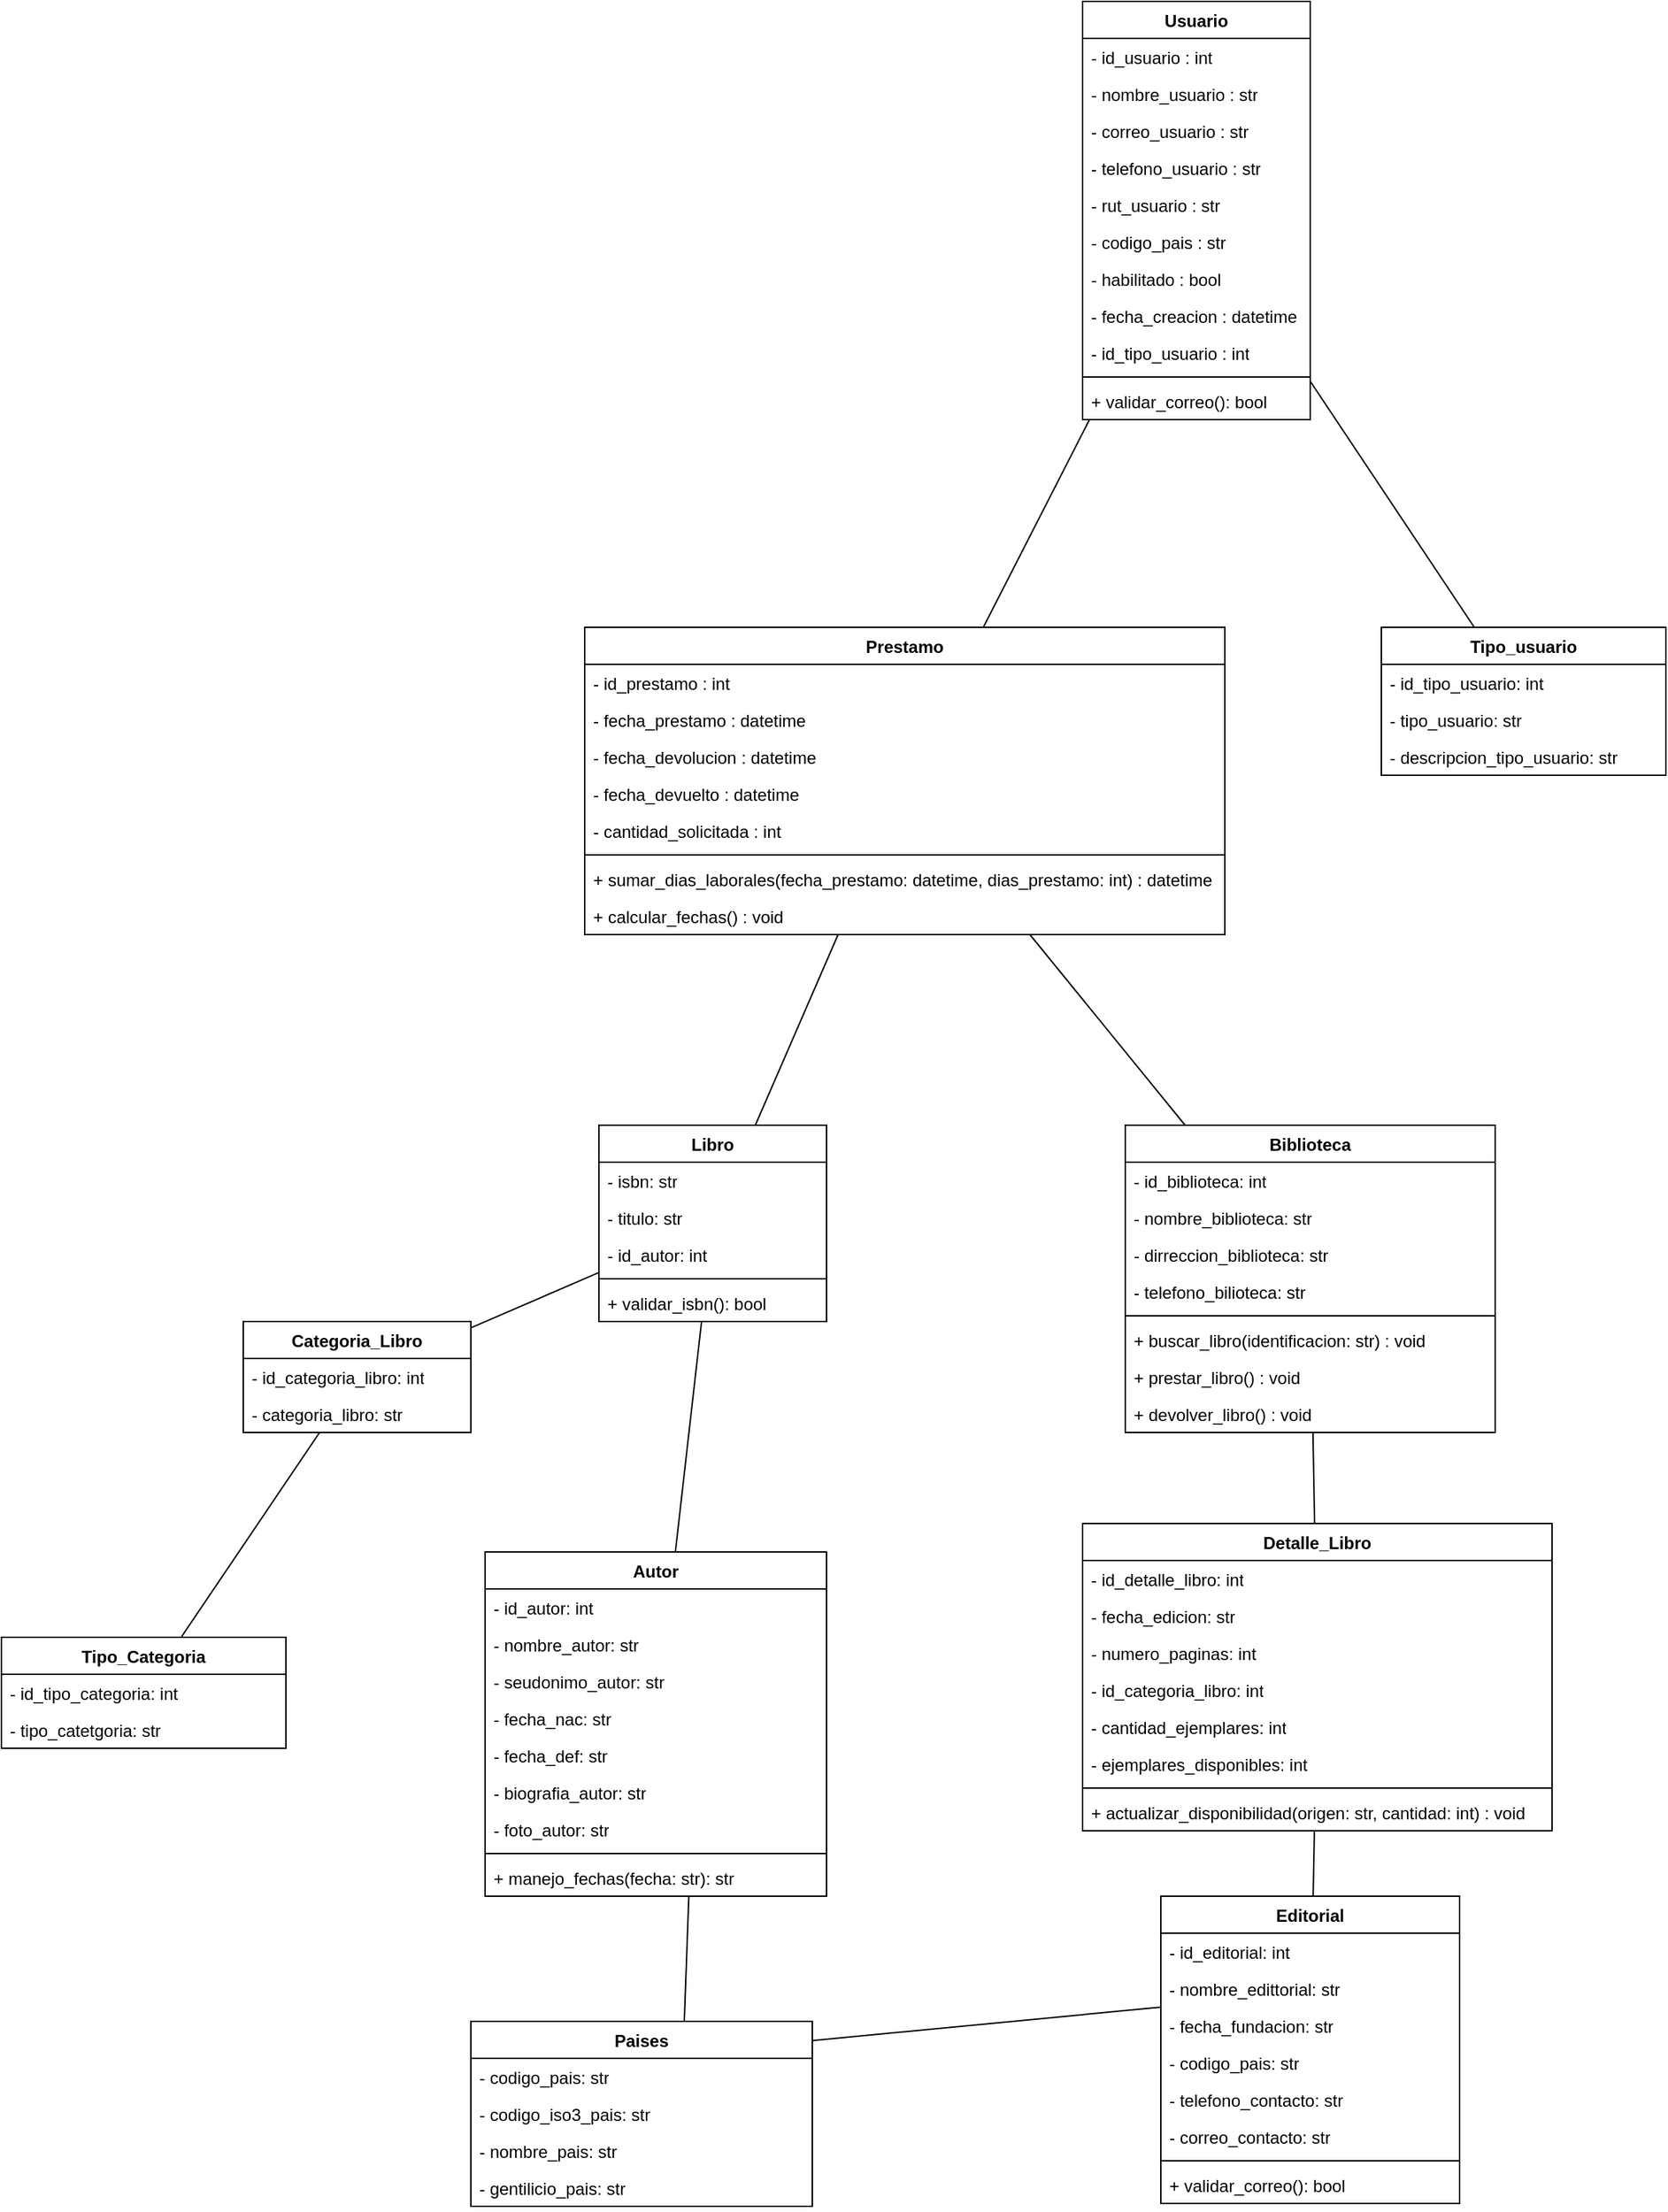 <mxfile version="24.7.8">
  <diagram name="Página-1" id="G0LMyIn8iOofQ99Z_jgs">
    <mxGraphModel dx="851" dy="1076" grid="1" gridSize="10" guides="1" tooltips="1" connect="1" arrows="1" fold="1" page="1" pageScale="1" pageWidth="827" pageHeight="1169" math="0" shadow="0">
      <root>
        <mxCell id="0" />
        <mxCell id="1" parent="0" />
        <mxCell id="rNS2HbV7GtbA0sjUmiK6-1" value="Tipo_usuario" style="swimlane;fontStyle=1;align=center;verticalAlign=top;childLayout=stackLayout;horizontal=1;startSize=26;horizontalStack=0;resizeParent=1;resizeParentMax=0;resizeLast=0;collapsible=1;marginBottom=0;whiteSpace=wrap;html=1;" parent="1" vertex="1">
          <mxGeometry x="1480" y="920" width="200" height="104" as="geometry" />
        </mxCell>
        <mxCell id="rNS2HbV7GtbA0sjUmiK6-24" value="- id_tipo_usuario: int&lt;span style=&quot;white-space: pre;&quot;&gt;&#x9;&lt;/span&gt;" style="text;strokeColor=none;fillColor=none;align=left;verticalAlign=top;spacingLeft=4;spacingRight=4;overflow=hidden;rotatable=0;points=[[0,0.5],[1,0.5]];portConstraint=eastwest;whiteSpace=wrap;html=1;" parent="rNS2HbV7GtbA0sjUmiK6-1" vertex="1">
          <mxGeometry y="26" width="200" height="26" as="geometry" />
        </mxCell>
        <mxCell id="rNS2HbV7GtbA0sjUmiK6-23" value="- tipo_usuario: str" style="text;strokeColor=none;fillColor=none;align=left;verticalAlign=top;spacingLeft=4;spacingRight=4;overflow=hidden;rotatable=0;points=[[0,0.5],[1,0.5]];portConstraint=eastwest;whiteSpace=wrap;html=1;" parent="rNS2HbV7GtbA0sjUmiK6-1" vertex="1">
          <mxGeometry y="52" width="200" height="26" as="geometry" />
        </mxCell>
        <mxCell id="rNS2HbV7GtbA0sjUmiK6-2" value="- descripcion_tipo_usuario: str" style="text;strokeColor=none;fillColor=none;align=left;verticalAlign=top;spacingLeft=4;spacingRight=4;overflow=hidden;rotatable=0;points=[[0,0.5],[1,0.5]];portConstraint=eastwest;whiteSpace=wrap;html=1;" parent="rNS2HbV7GtbA0sjUmiK6-1" vertex="1">
          <mxGeometry y="78" width="200" height="26" as="geometry" />
        </mxCell>
        <mxCell id="rNS2HbV7GtbA0sjUmiK6-5" value="Tipo_Categoria" style="swimlane;fontStyle=1;align=center;verticalAlign=top;childLayout=stackLayout;horizontal=1;startSize=26;horizontalStack=0;resizeParent=1;resizeParentMax=0;resizeLast=0;collapsible=1;marginBottom=0;whiteSpace=wrap;html=1;" parent="1" vertex="1">
          <mxGeometry x="510" y="1630" width="200" height="78" as="geometry" />
        </mxCell>
        <mxCell id="rNS2HbV7GtbA0sjUmiK6-25" value="- id_tipo_categoria: int" style="text;strokeColor=none;fillColor=none;align=left;verticalAlign=top;spacingLeft=4;spacingRight=4;overflow=hidden;rotatable=0;points=[[0,0.5],[1,0.5]];portConstraint=eastwest;whiteSpace=wrap;html=1;" parent="rNS2HbV7GtbA0sjUmiK6-5" vertex="1">
          <mxGeometry y="26" width="200" height="26" as="geometry" />
        </mxCell>
        <mxCell id="rNS2HbV7GtbA0sjUmiK6-6" value="- tipo_catetgoria: str" style="text;strokeColor=none;fillColor=none;align=left;verticalAlign=top;spacingLeft=4;spacingRight=4;overflow=hidden;rotatable=0;points=[[0,0.5],[1,0.5]];portConstraint=eastwest;whiteSpace=wrap;html=1;" parent="rNS2HbV7GtbA0sjUmiK6-5" vertex="1">
          <mxGeometry y="52" width="200" height="26" as="geometry" />
        </mxCell>
        <mxCell id="rNS2HbV7GtbA0sjUmiK6-9" value="Autor" style="swimlane;fontStyle=1;align=center;verticalAlign=top;childLayout=stackLayout;horizontal=1;startSize=26;horizontalStack=0;resizeParent=1;resizeParentMax=0;resizeLast=0;collapsible=1;marginBottom=0;whiteSpace=wrap;html=1;" parent="1" vertex="1">
          <mxGeometry x="850" y="1570" width="240" height="242" as="geometry" />
        </mxCell>
        <mxCell id="rNS2HbV7GtbA0sjUmiK6-10" value="- id_autor: int" style="text;strokeColor=none;fillColor=none;align=left;verticalAlign=top;spacingLeft=4;spacingRight=4;overflow=hidden;rotatable=0;points=[[0,0.5],[1,0.5]];portConstraint=eastwest;whiteSpace=wrap;html=1;" parent="rNS2HbV7GtbA0sjUmiK6-9" vertex="1">
          <mxGeometry y="26" width="240" height="26" as="geometry" />
        </mxCell>
        <mxCell id="rNS2HbV7GtbA0sjUmiK6-17" value="- nombre_autor: str" style="text;strokeColor=none;fillColor=none;align=left;verticalAlign=top;spacingLeft=4;spacingRight=4;overflow=hidden;rotatable=0;points=[[0,0.5],[1,0.5]];portConstraint=eastwest;whiteSpace=wrap;html=1;" parent="rNS2HbV7GtbA0sjUmiK6-9" vertex="1">
          <mxGeometry y="52" width="240" height="26" as="geometry" />
        </mxCell>
        <mxCell id="rNS2HbV7GtbA0sjUmiK6-18" value="- seudonimo_autor: str" style="text;strokeColor=none;fillColor=none;align=left;verticalAlign=top;spacingLeft=4;spacingRight=4;overflow=hidden;rotatable=0;points=[[0,0.5],[1,0.5]];portConstraint=eastwest;whiteSpace=wrap;html=1;" parent="rNS2HbV7GtbA0sjUmiK6-9" vertex="1">
          <mxGeometry y="78" width="240" height="26" as="geometry" />
        </mxCell>
        <mxCell id="rNS2HbV7GtbA0sjUmiK6-19" value="- fecha_nac: str" style="text;strokeColor=none;fillColor=none;align=left;verticalAlign=top;spacingLeft=4;spacingRight=4;overflow=hidden;rotatable=0;points=[[0,0.5],[1,0.5]];portConstraint=eastwest;whiteSpace=wrap;html=1;" parent="rNS2HbV7GtbA0sjUmiK6-9" vertex="1">
          <mxGeometry y="104" width="240" height="26" as="geometry" />
        </mxCell>
        <mxCell id="rNS2HbV7GtbA0sjUmiK6-21" value="- fecha_def: str" style="text;strokeColor=none;fillColor=none;align=left;verticalAlign=top;spacingLeft=4;spacingRight=4;overflow=hidden;rotatable=0;points=[[0,0.5],[1,0.5]];portConstraint=eastwest;whiteSpace=wrap;html=1;" parent="rNS2HbV7GtbA0sjUmiK6-9" vertex="1">
          <mxGeometry y="130" width="240" height="26" as="geometry" />
        </mxCell>
        <mxCell id="rNS2HbV7GtbA0sjUmiK6-22" value="- biografia_autor: str" style="text;strokeColor=none;fillColor=none;align=left;verticalAlign=top;spacingLeft=4;spacingRight=4;overflow=hidden;rotatable=0;points=[[0,0.5],[1,0.5]];portConstraint=eastwest;whiteSpace=wrap;html=1;" parent="rNS2HbV7GtbA0sjUmiK6-9" vertex="1">
          <mxGeometry y="156" width="240" height="26" as="geometry" />
        </mxCell>
        <mxCell id="rNS2HbV7GtbA0sjUmiK6-20" value="- foto_autor: str" style="text;strokeColor=none;fillColor=none;align=left;verticalAlign=top;spacingLeft=4;spacingRight=4;overflow=hidden;rotatable=0;points=[[0,0.5],[1,0.5]];portConstraint=eastwest;whiteSpace=wrap;html=1;" parent="rNS2HbV7GtbA0sjUmiK6-9" vertex="1">
          <mxGeometry y="182" width="240" height="26" as="geometry" />
        </mxCell>
        <mxCell id="rNS2HbV7GtbA0sjUmiK6-11" value="" style="line;strokeWidth=1;fillColor=none;align=left;verticalAlign=middle;spacingTop=-1;spacingLeft=3;spacingRight=3;rotatable=0;labelPosition=right;points=[];portConstraint=eastwest;strokeColor=inherit;" parent="rNS2HbV7GtbA0sjUmiK6-9" vertex="1">
          <mxGeometry y="208" width="240" height="8" as="geometry" />
        </mxCell>
        <mxCell id="rNS2HbV7GtbA0sjUmiK6-12" value="+ manejo_fechas(fecha: str): str" style="text;strokeColor=none;fillColor=none;align=left;verticalAlign=top;spacingLeft=4;spacingRight=4;overflow=hidden;rotatable=0;points=[[0,0.5],[1,0.5]];portConstraint=eastwest;whiteSpace=wrap;html=1;" parent="rNS2HbV7GtbA0sjUmiK6-9" vertex="1">
          <mxGeometry y="216" width="240" height="26" as="geometry" />
        </mxCell>
        <mxCell id="rNS2HbV7GtbA0sjUmiK6-13" value="Paises" style="swimlane;fontStyle=1;align=center;verticalAlign=top;childLayout=stackLayout;horizontal=1;startSize=26;horizontalStack=0;resizeParent=1;resizeParentMax=0;resizeLast=0;collapsible=1;marginBottom=0;whiteSpace=wrap;html=1;" parent="1" vertex="1">
          <mxGeometry x="840" y="1900" width="240" height="130" as="geometry" />
        </mxCell>
        <mxCell id="rNS2HbV7GtbA0sjUmiK6-14" value="- codigo_pais: str" style="text;strokeColor=none;fillColor=none;align=left;verticalAlign=top;spacingLeft=4;spacingRight=4;overflow=hidden;rotatable=0;points=[[0,0.5],[1,0.5]];portConstraint=eastwest;whiteSpace=wrap;html=1;" parent="rNS2HbV7GtbA0sjUmiK6-13" vertex="1">
          <mxGeometry y="26" width="240" height="26" as="geometry" />
        </mxCell>
        <mxCell id="rNS2HbV7GtbA0sjUmiK6-26" value="- codigo_iso3_pais: str" style="text;strokeColor=none;fillColor=none;align=left;verticalAlign=top;spacingLeft=4;spacingRight=4;overflow=hidden;rotatable=0;points=[[0,0.5],[1,0.5]];portConstraint=eastwest;whiteSpace=wrap;html=1;" parent="rNS2HbV7GtbA0sjUmiK6-13" vertex="1">
          <mxGeometry y="52" width="240" height="26" as="geometry" />
        </mxCell>
        <mxCell id="rNS2HbV7GtbA0sjUmiK6-29" value="- nombre_pais: str" style="text;strokeColor=none;fillColor=none;align=left;verticalAlign=top;spacingLeft=4;spacingRight=4;overflow=hidden;rotatable=0;points=[[0,0.5],[1,0.5]];portConstraint=eastwest;whiteSpace=wrap;html=1;" parent="rNS2HbV7GtbA0sjUmiK6-13" vertex="1">
          <mxGeometry y="78" width="240" height="26" as="geometry" />
        </mxCell>
        <mxCell id="rNS2HbV7GtbA0sjUmiK6-27" value="- gentilicio_pais: str" style="text;strokeColor=none;fillColor=none;align=left;verticalAlign=top;spacingLeft=4;spacingRight=4;overflow=hidden;rotatable=0;points=[[0,0.5],[1,0.5]];portConstraint=eastwest;whiteSpace=wrap;html=1;" parent="rNS2HbV7GtbA0sjUmiK6-13" vertex="1">
          <mxGeometry y="104" width="240" height="26" as="geometry" />
        </mxCell>
        <mxCell id="rNS2HbV7GtbA0sjUmiK6-34" value="Libro" style="swimlane;fontStyle=1;align=center;verticalAlign=top;childLayout=stackLayout;horizontal=1;startSize=26;horizontalStack=0;resizeParent=1;resizeParentMax=0;resizeLast=0;collapsible=1;marginBottom=0;whiteSpace=wrap;html=1;" parent="1" vertex="1">
          <mxGeometry x="930" y="1270" width="160" height="138" as="geometry" />
        </mxCell>
        <mxCell id="rNS2HbV7GtbA0sjUmiK6-35" value="- isbn: str" style="text;strokeColor=none;fillColor=none;align=left;verticalAlign=top;spacingLeft=4;spacingRight=4;overflow=hidden;rotatable=0;points=[[0,0.5],[1,0.5]];portConstraint=eastwest;whiteSpace=wrap;html=1;" parent="rNS2HbV7GtbA0sjUmiK6-34" vertex="1">
          <mxGeometry y="26" width="160" height="26" as="geometry" />
        </mxCell>
        <mxCell id="rNS2HbV7GtbA0sjUmiK6-38" value="- titulo: str" style="text;strokeColor=none;fillColor=none;align=left;verticalAlign=top;spacingLeft=4;spacingRight=4;overflow=hidden;rotatable=0;points=[[0,0.5],[1,0.5]];portConstraint=eastwest;whiteSpace=wrap;html=1;" parent="rNS2HbV7GtbA0sjUmiK6-34" vertex="1">
          <mxGeometry y="52" width="160" height="26" as="geometry" />
        </mxCell>
        <mxCell id="rNS2HbV7GtbA0sjUmiK6-39" value="- id_autor: int" style="text;strokeColor=none;fillColor=none;align=left;verticalAlign=top;spacingLeft=4;spacingRight=4;overflow=hidden;rotatable=0;points=[[0,0.5],[1,0.5]];portConstraint=eastwest;whiteSpace=wrap;html=1;" parent="rNS2HbV7GtbA0sjUmiK6-34" vertex="1">
          <mxGeometry y="78" width="160" height="26" as="geometry" />
        </mxCell>
        <mxCell id="rNS2HbV7GtbA0sjUmiK6-36" value="" style="line;strokeWidth=1;fillColor=none;align=left;verticalAlign=middle;spacingTop=-1;spacingLeft=3;spacingRight=3;rotatable=0;labelPosition=right;points=[];portConstraint=eastwest;strokeColor=inherit;" parent="rNS2HbV7GtbA0sjUmiK6-34" vertex="1">
          <mxGeometry y="104" width="160" height="8" as="geometry" />
        </mxCell>
        <mxCell id="rNS2HbV7GtbA0sjUmiK6-37" value="+ validar_isbn(): bool" style="text;strokeColor=none;fillColor=none;align=left;verticalAlign=top;spacingLeft=4;spacingRight=4;overflow=hidden;rotatable=0;points=[[0,0.5],[1,0.5]];portConstraint=eastwest;whiteSpace=wrap;html=1;" parent="rNS2HbV7GtbA0sjUmiK6-34" vertex="1">
          <mxGeometry y="112" width="160" height="26" as="geometry" />
        </mxCell>
        <mxCell id="rNS2HbV7GtbA0sjUmiK6-40" value="Editorial" style="swimlane;fontStyle=1;align=center;verticalAlign=top;childLayout=stackLayout;horizontal=1;startSize=26;horizontalStack=0;resizeParent=1;resizeParentMax=0;resizeLast=0;collapsible=1;marginBottom=0;whiteSpace=wrap;html=1;" parent="1" vertex="1">
          <mxGeometry x="1325" y="1812" width="210" height="216" as="geometry" />
        </mxCell>
        <mxCell id="rNS2HbV7GtbA0sjUmiK6-41" value="- id_editorial: int" style="text;strokeColor=none;fillColor=none;align=left;verticalAlign=top;spacingLeft=4;spacingRight=4;overflow=hidden;rotatable=0;points=[[0,0.5],[1,0.5]];portConstraint=eastwest;whiteSpace=wrap;html=1;" parent="rNS2HbV7GtbA0sjUmiK6-40" vertex="1">
          <mxGeometry y="26" width="210" height="26" as="geometry" />
        </mxCell>
        <mxCell id="rNS2HbV7GtbA0sjUmiK6-45" value="- nombre_edittorial: str" style="text;strokeColor=none;fillColor=none;align=left;verticalAlign=top;spacingLeft=4;spacingRight=4;overflow=hidden;rotatable=0;points=[[0,0.5],[1,0.5]];portConstraint=eastwest;whiteSpace=wrap;html=1;" parent="rNS2HbV7GtbA0sjUmiK6-40" vertex="1">
          <mxGeometry y="52" width="210" height="26" as="geometry" />
        </mxCell>
        <mxCell id="rNS2HbV7GtbA0sjUmiK6-47" value="- fecha_fundacion: str" style="text;strokeColor=none;fillColor=none;align=left;verticalAlign=top;spacingLeft=4;spacingRight=4;overflow=hidden;rotatable=0;points=[[0,0.5],[1,0.5]];portConstraint=eastwest;whiteSpace=wrap;html=1;" parent="rNS2HbV7GtbA0sjUmiK6-40" vertex="1">
          <mxGeometry y="78" width="210" height="26" as="geometry" />
        </mxCell>
        <mxCell id="rNS2HbV7GtbA0sjUmiK6-48" value="- codigo_pais: str" style="text;strokeColor=none;fillColor=none;align=left;verticalAlign=top;spacingLeft=4;spacingRight=4;overflow=hidden;rotatable=0;points=[[0,0.5],[1,0.5]];portConstraint=eastwest;whiteSpace=wrap;html=1;" parent="rNS2HbV7GtbA0sjUmiK6-40" vertex="1">
          <mxGeometry y="104" width="210" height="26" as="geometry" />
        </mxCell>
        <mxCell id="rNS2HbV7GtbA0sjUmiK6-46" value="- telefono_contacto: str" style="text;strokeColor=none;fillColor=none;align=left;verticalAlign=top;spacingLeft=4;spacingRight=4;overflow=hidden;rotatable=0;points=[[0,0.5],[1,0.5]];portConstraint=eastwest;whiteSpace=wrap;html=1;" parent="rNS2HbV7GtbA0sjUmiK6-40" vertex="1">
          <mxGeometry y="130" width="210" height="26" as="geometry" />
        </mxCell>
        <mxCell id="rNS2HbV7GtbA0sjUmiK6-44" value="- correo_contacto: str" style="text;strokeColor=none;fillColor=none;align=left;verticalAlign=top;spacingLeft=4;spacingRight=4;overflow=hidden;rotatable=0;points=[[0,0.5],[1,0.5]];portConstraint=eastwest;whiteSpace=wrap;html=1;" parent="rNS2HbV7GtbA0sjUmiK6-40" vertex="1">
          <mxGeometry y="156" width="210" height="26" as="geometry" />
        </mxCell>
        <mxCell id="rNS2HbV7GtbA0sjUmiK6-42" value="" style="line;strokeWidth=1;fillColor=none;align=left;verticalAlign=middle;spacingTop=-1;spacingLeft=3;spacingRight=3;rotatable=0;labelPosition=right;points=[];portConstraint=eastwest;strokeColor=inherit;" parent="rNS2HbV7GtbA0sjUmiK6-40" vertex="1">
          <mxGeometry y="182" width="210" height="8" as="geometry" />
        </mxCell>
        <mxCell id="rNS2HbV7GtbA0sjUmiK6-43" value="+ validar_correo(): bool" style="text;strokeColor=none;fillColor=none;align=left;verticalAlign=top;spacingLeft=4;spacingRight=4;overflow=hidden;rotatable=0;points=[[0,0.5],[1,0.5]];portConstraint=eastwest;whiteSpace=wrap;html=1;" parent="rNS2HbV7GtbA0sjUmiK6-40" vertex="1">
          <mxGeometry y="190" width="210" height="26" as="geometry" />
        </mxCell>
        <mxCell id="rNS2HbV7GtbA0sjUmiK6-52" value="Detalle_Libro" style="swimlane;fontStyle=1;align=center;verticalAlign=top;childLayout=stackLayout;horizontal=1;startSize=26;horizontalStack=0;resizeParent=1;resizeParentMax=0;resizeLast=0;collapsible=1;marginBottom=0;whiteSpace=wrap;html=1;" parent="1" vertex="1">
          <mxGeometry x="1270" y="1550" width="330" height="216" as="geometry" />
        </mxCell>
        <mxCell id="rNS2HbV7GtbA0sjUmiK6-56" value="- id_detalle_libro: int" style="text;strokeColor=none;fillColor=none;align=left;verticalAlign=top;spacingLeft=4;spacingRight=4;overflow=hidden;rotatable=0;points=[[0,0.5],[1,0.5]];portConstraint=eastwest;whiteSpace=wrap;html=1;" parent="rNS2HbV7GtbA0sjUmiK6-52" vertex="1">
          <mxGeometry y="26" width="330" height="26" as="geometry" />
        </mxCell>
        <mxCell id="rNS2HbV7GtbA0sjUmiK6-53" value="- fecha_edicion: str" style="text;strokeColor=none;fillColor=none;align=left;verticalAlign=top;spacingLeft=4;spacingRight=4;overflow=hidden;rotatable=0;points=[[0,0.5],[1,0.5]];portConstraint=eastwest;whiteSpace=wrap;html=1;" parent="rNS2HbV7GtbA0sjUmiK6-52" vertex="1">
          <mxGeometry y="52" width="330" height="26" as="geometry" />
        </mxCell>
        <mxCell id="rNS2HbV7GtbA0sjUmiK6-58" value="- numero_paginas: int" style="text;strokeColor=none;fillColor=none;align=left;verticalAlign=top;spacingLeft=4;spacingRight=4;overflow=hidden;rotatable=0;points=[[0,0.5],[1,0.5]];portConstraint=eastwest;whiteSpace=wrap;html=1;" parent="rNS2HbV7GtbA0sjUmiK6-52" vertex="1">
          <mxGeometry y="78" width="330" height="26" as="geometry" />
        </mxCell>
        <mxCell id="rNS2HbV7GtbA0sjUmiK6-59" value="- id_categoria_libro: int" style="text;strokeColor=none;fillColor=none;align=left;verticalAlign=top;spacingLeft=4;spacingRight=4;overflow=hidden;rotatable=0;points=[[0,0.5],[1,0.5]];portConstraint=eastwest;whiteSpace=wrap;html=1;" parent="rNS2HbV7GtbA0sjUmiK6-52" vertex="1">
          <mxGeometry y="104" width="330" height="26" as="geometry" />
        </mxCell>
        <mxCell id="rNS2HbV7GtbA0sjUmiK6-60" value="- cantidad_ejemplares: int" style="text;strokeColor=none;fillColor=none;align=left;verticalAlign=top;spacingLeft=4;spacingRight=4;overflow=hidden;rotatable=0;points=[[0,0.5],[1,0.5]];portConstraint=eastwest;whiteSpace=wrap;html=1;" parent="rNS2HbV7GtbA0sjUmiK6-52" vertex="1">
          <mxGeometry y="130" width="330" height="26" as="geometry" />
        </mxCell>
        <mxCell id="rNS2HbV7GtbA0sjUmiK6-57" value="- ejemplares_disponibles: int" style="text;strokeColor=none;fillColor=none;align=left;verticalAlign=top;spacingLeft=4;spacingRight=4;overflow=hidden;rotatable=0;points=[[0,0.5],[1,0.5]];portConstraint=eastwest;whiteSpace=wrap;html=1;" parent="rNS2HbV7GtbA0sjUmiK6-52" vertex="1">
          <mxGeometry y="156" width="330" height="26" as="geometry" />
        </mxCell>
        <mxCell id="rNS2HbV7GtbA0sjUmiK6-54" value="" style="line;strokeWidth=1;fillColor=none;align=left;verticalAlign=middle;spacingTop=-1;spacingLeft=3;spacingRight=3;rotatable=0;labelPosition=right;points=[];portConstraint=eastwest;strokeColor=inherit;" parent="rNS2HbV7GtbA0sjUmiK6-52" vertex="1">
          <mxGeometry y="182" width="330" height="8" as="geometry" />
        </mxCell>
        <mxCell id="rNS2HbV7GtbA0sjUmiK6-55" value="+ actualizar_disponibilidad(origen: str, cantidad: int) : void" style="text;strokeColor=none;fillColor=none;align=left;verticalAlign=top;spacingLeft=4;spacingRight=4;overflow=hidden;rotatable=0;points=[[0,0.5],[1,0.5]];portConstraint=eastwest;whiteSpace=wrap;html=1;" parent="rNS2HbV7GtbA0sjUmiK6-52" vertex="1">
          <mxGeometry y="190" width="330" height="26" as="geometry" />
        </mxCell>
        <mxCell id="rNS2HbV7GtbA0sjUmiK6-61" value="Categoria_Libro" style="swimlane;fontStyle=1;align=center;verticalAlign=top;childLayout=stackLayout;horizontal=1;startSize=26;horizontalStack=0;resizeParent=1;resizeParentMax=0;resizeLast=0;collapsible=1;marginBottom=0;whiteSpace=wrap;html=1;" parent="1" vertex="1">
          <mxGeometry x="680" y="1408" width="160" height="78" as="geometry" />
        </mxCell>
        <mxCell id="rNS2HbV7GtbA0sjUmiK6-62" value="- id_categoria_libro: int" style="text;strokeColor=none;fillColor=none;align=left;verticalAlign=top;spacingLeft=4;spacingRight=4;overflow=hidden;rotatable=0;points=[[0,0.5],[1,0.5]];portConstraint=eastwest;whiteSpace=wrap;html=1;" parent="rNS2HbV7GtbA0sjUmiK6-61" vertex="1">
          <mxGeometry y="26" width="160" height="26" as="geometry" />
        </mxCell>
        <mxCell id="rNS2HbV7GtbA0sjUmiK6-65" value="- categoria_libro: str" style="text;strokeColor=none;fillColor=none;align=left;verticalAlign=top;spacingLeft=4;spacingRight=4;overflow=hidden;rotatable=0;points=[[0,0.5],[1,0.5]];portConstraint=eastwest;whiteSpace=wrap;html=1;" parent="rNS2HbV7GtbA0sjUmiK6-61" vertex="1">
          <mxGeometry y="52" width="160" height="26" as="geometry" />
        </mxCell>
        <mxCell id="rNS2HbV7GtbA0sjUmiK6-66" value="Biblioteca" style="swimlane;fontStyle=1;align=center;verticalAlign=top;childLayout=stackLayout;horizontal=1;startSize=26;horizontalStack=0;resizeParent=1;resizeParentMax=0;resizeLast=0;collapsible=1;marginBottom=0;whiteSpace=wrap;html=1;" parent="1" vertex="1">
          <mxGeometry x="1300" y="1270" width="260" height="216" as="geometry" />
        </mxCell>
        <mxCell id="rNS2HbV7GtbA0sjUmiK6-67" value="- id_biblioteca: int" style="text;strokeColor=none;fillColor=none;align=left;verticalAlign=top;spacingLeft=4;spacingRight=4;overflow=hidden;rotatable=0;points=[[0,0.5],[1,0.5]];portConstraint=eastwest;whiteSpace=wrap;html=1;" parent="rNS2HbV7GtbA0sjUmiK6-66" vertex="1">
          <mxGeometry y="26" width="260" height="26" as="geometry" />
        </mxCell>
        <mxCell id="rNS2HbV7GtbA0sjUmiK6-73" value="- nombre_biblioteca: str" style="text;strokeColor=none;fillColor=none;align=left;verticalAlign=top;spacingLeft=4;spacingRight=4;overflow=hidden;rotatable=0;points=[[0,0.5],[1,0.5]];portConstraint=eastwest;whiteSpace=wrap;html=1;" parent="rNS2HbV7GtbA0sjUmiK6-66" vertex="1">
          <mxGeometry y="52" width="260" height="26" as="geometry" />
        </mxCell>
        <mxCell id="rNS2HbV7GtbA0sjUmiK6-72" value="- dirreccion_biblioteca: str" style="text;strokeColor=none;fillColor=none;align=left;verticalAlign=top;spacingLeft=4;spacingRight=4;overflow=hidden;rotatable=0;points=[[0,0.5],[1,0.5]];portConstraint=eastwest;whiteSpace=wrap;html=1;" parent="rNS2HbV7GtbA0sjUmiK6-66" vertex="1">
          <mxGeometry y="78" width="260" height="26" as="geometry" />
        </mxCell>
        <mxCell id="rNS2HbV7GtbA0sjUmiK6-74" value="- telefono_bilioteca: str" style="text;strokeColor=none;fillColor=none;align=left;verticalAlign=top;spacingLeft=4;spacingRight=4;overflow=hidden;rotatable=0;points=[[0,0.5],[1,0.5]];portConstraint=eastwest;whiteSpace=wrap;html=1;" parent="rNS2HbV7GtbA0sjUmiK6-66" vertex="1">
          <mxGeometry y="104" width="260" height="26" as="geometry" />
        </mxCell>
        <mxCell id="rNS2HbV7GtbA0sjUmiK6-68" value="" style="line;strokeWidth=1;fillColor=none;align=left;verticalAlign=middle;spacingTop=-1;spacingLeft=3;spacingRight=3;rotatable=0;labelPosition=right;points=[];portConstraint=eastwest;strokeColor=inherit;" parent="rNS2HbV7GtbA0sjUmiK6-66" vertex="1">
          <mxGeometry y="130" width="260" height="8" as="geometry" />
        </mxCell>
        <mxCell id="rNS2HbV7GtbA0sjUmiK6-69" value="+ buscar_libro(identificacion: str) : void" style="text;strokeColor=none;fillColor=none;align=left;verticalAlign=top;spacingLeft=4;spacingRight=4;overflow=hidden;rotatable=0;points=[[0,0.5],[1,0.5]];portConstraint=eastwest;whiteSpace=wrap;html=1;" parent="rNS2HbV7GtbA0sjUmiK6-66" vertex="1">
          <mxGeometry y="138" width="260" height="26" as="geometry" />
        </mxCell>
        <mxCell id="rNS2HbV7GtbA0sjUmiK6-75" value="+ prestar_libro() : void " style="text;strokeColor=none;fillColor=none;align=left;verticalAlign=top;spacingLeft=4;spacingRight=4;overflow=hidden;rotatable=0;points=[[0,0.5],[1,0.5]];portConstraint=eastwest;whiteSpace=wrap;html=1;" parent="rNS2HbV7GtbA0sjUmiK6-66" vertex="1">
          <mxGeometry y="164" width="260" height="26" as="geometry" />
        </mxCell>
        <mxCell id="rNS2HbV7GtbA0sjUmiK6-76" value="+ devolver_libro() : void  " style="text;strokeColor=none;fillColor=none;align=left;verticalAlign=top;spacingLeft=4;spacingRight=4;overflow=hidden;rotatable=0;points=[[0,0.5],[1,0.5]];portConstraint=eastwest;whiteSpace=wrap;html=1;" parent="rNS2HbV7GtbA0sjUmiK6-66" vertex="1">
          <mxGeometry y="190" width="260" height="26" as="geometry" />
        </mxCell>
        <mxCell id="rNS2HbV7GtbA0sjUmiK6-77" value="Prestamo" style="swimlane;fontStyle=1;align=center;verticalAlign=top;childLayout=stackLayout;horizontal=1;startSize=26;horizontalStack=0;resizeParent=1;resizeParentMax=0;resizeLast=0;collapsible=1;marginBottom=0;whiteSpace=wrap;html=1;" parent="1" vertex="1">
          <mxGeometry x="920" y="920" width="450" height="216" as="geometry" />
        </mxCell>
        <mxCell id="rNS2HbV7GtbA0sjUmiK6-81" value="- id_prestamo : int " style="text;strokeColor=none;fillColor=none;align=left;verticalAlign=top;spacingLeft=4;spacingRight=4;overflow=hidden;rotatable=0;points=[[0,0.5],[1,0.5]];portConstraint=eastwest;whiteSpace=wrap;html=1;" parent="rNS2HbV7GtbA0sjUmiK6-77" vertex="1">
          <mxGeometry y="26" width="450" height="26" as="geometry" />
        </mxCell>
        <mxCell id="rNS2HbV7GtbA0sjUmiK6-84" value="- fecha_prestamo : datetime" style="text;strokeColor=none;fillColor=none;align=left;verticalAlign=top;spacingLeft=4;spacingRight=4;overflow=hidden;rotatable=0;points=[[0,0.5],[1,0.5]];portConstraint=eastwest;whiteSpace=wrap;html=1;" parent="rNS2HbV7GtbA0sjUmiK6-77" vertex="1">
          <mxGeometry y="52" width="450" height="26" as="geometry" />
        </mxCell>
        <mxCell id="rNS2HbV7GtbA0sjUmiK6-83" value="- fecha_devolucion : datetime" style="text;strokeColor=none;fillColor=none;align=left;verticalAlign=top;spacingLeft=4;spacingRight=4;overflow=hidden;rotatable=0;points=[[0,0.5],[1,0.5]];portConstraint=eastwest;whiteSpace=wrap;html=1;" parent="rNS2HbV7GtbA0sjUmiK6-77" vertex="1">
          <mxGeometry y="78" width="450" height="26" as="geometry" />
        </mxCell>
        <mxCell id="rNS2HbV7GtbA0sjUmiK6-82" value="- fecha_devuelto : datetime" style="text;strokeColor=none;fillColor=none;align=left;verticalAlign=top;spacingLeft=4;spacingRight=4;overflow=hidden;rotatable=0;points=[[0,0.5],[1,0.5]];portConstraint=eastwest;whiteSpace=wrap;html=1;" parent="rNS2HbV7GtbA0sjUmiK6-77" vertex="1">
          <mxGeometry y="104" width="450" height="26" as="geometry" />
        </mxCell>
        <mxCell id="rNS2HbV7GtbA0sjUmiK6-78" value="- cantidad_solicitada : int" style="text;strokeColor=none;fillColor=none;align=left;verticalAlign=top;spacingLeft=4;spacingRight=4;overflow=hidden;rotatable=0;points=[[0,0.5],[1,0.5]];portConstraint=eastwest;whiteSpace=wrap;html=1;" parent="rNS2HbV7GtbA0sjUmiK6-77" vertex="1">
          <mxGeometry y="130" width="450" height="26" as="geometry" />
        </mxCell>
        <mxCell id="rNS2HbV7GtbA0sjUmiK6-79" value="" style="line;strokeWidth=1;fillColor=none;align=left;verticalAlign=middle;spacingTop=-1;spacingLeft=3;spacingRight=3;rotatable=0;labelPosition=right;points=[];portConstraint=eastwest;strokeColor=inherit;" parent="rNS2HbV7GtbA0sjUmiK6-77" vertex="1">
          <mxGeometry y="156" width="450" height="8" as="geometry" />
        </mxCell>
        <mxCell id="rNS2HbV7GtbA0sjUmiK6-80" value="+ sumar_dias_laborales(fecha_prestamo: datetime, dias_prestamo: int) : datetime" style="text;strokeColor=none;fillColor=none;align=left;verticalAlign=top;spacingLeft=4;spacingRight=4;overflow=hidden;rotatable=0;points=[[0,0.5],[1,0.5]];portConstraint=eastwest;whiteSpace=wrap;html=1;" parent="rNS2HbV7GtbA0sjUmiK6-77" vertex="1">
          <mxGeometry y="164" width="450" height="26" as="geometry" />
        </mxCell>
        <mxCell id="rNS2HbV7GtbA0sjUmiK6-85" value="+ calcular_fechas() : void" style="text;strokeColor=none;fillColor=none;align=left;verticalAlign=top;spacingLeft=4;spacingRight=4;overflow=hidden;rotatable=0;points=[[0,0.5],[1,0.5]];portConstraint=eastwest;whiteSpace=wrap;html=1;" parent="rNS2HbV7GtbA0sjUmiK6-77" vertex="1">
          <mxGeometry y="190" width="450" height="26" as="geometry" />
        </mxCell>
        <mxCell id="rNS2HbV7GtbA0sjUmiK6-86" value="Usuario" style="swimlane;fontStyle=1;align=center;verticalAlign=top;childLayout=stackLayout;horizontal=1;startSize=26;horizontalStack=0;resizeParent=1;resizeParentMax=0;resizeLast=0;collapsible=1;marginBottom=0;whiteSpace=wrap;html=1;" parent="1" vertex="1">
          <mxGeometry x="1270" y="480" width="160" height="294" as="geometry" />
        </mxCell>
        <mxCell id="rNS2HbV7GtbA0sjUmiK6-87" value="- id_usuario : int " style="text;strokeColor=none;fillColor=none;align=left;verticalAlign=top;spacingLeft=4;spacingRight=4;overflow=hidden;rotatable=0;points=[[0,0.5],[1,0.5]];portConstraint=eastwest;whiteSpace=wrap;html=1;" parent="rNS2HbV7GtbA0sjUmiK6-86" vertex="1">
          <mxGeometry y="26" width="160" height="26" as="geometry" />
        </mxCell>
        <mxCell id="rNS2HbV7GtbA0sjUmiK6-95" value="- nombre_usuario : str" style="text;strokeColor=none;fillColor=none;align=left;verticalAlign=top;spacingLeft=4;spacingRight=4;overflow=hidden;rotatable=0;points=[[0,0.5],[1,0.5]];portConstraint=eastwest;whiteSpace=wrap;html=1;" parent="rNS2HbV7GtbA0sjUmiK6-86" vertex="1">
          <mxGeometry y="52" width="160" height="26" as="geometry" />
        </mxCell>
        <mxCell id="rNS2HbV7GtbA0sjUmiK6-97" value="- correo_usuario : str" style="text;strokeColor=none;fillColor=none;align=left;verticalAlign=top;spacingLeft=4;spacingRight=4;overflow=hidden;rotatable=0;points=[[0,0.5],[1,0.5]];portConstraint=eastwest;whiteSpace=wrap;html=1;" parent="rNS2HbV7GtbA0sjUmiK6-86" vertex="1">
          <mxGeometry y="78" width="160" height="26" as="geometry" />
        </mxCell>
        <mxCell id="rNS2HbV7GtbA0sjUmiK6-96" value="- telefono_usuario : str " style="text;strokeColor=none;fillColor=none;align=left;verticalAlign=top;spacingLeft=4;spacingRight=4;overflow=hidden;rotatable=0;points=[[0,0.5],[1,0.5]];portConstraint=eastwest;whiteSpace=wrap;html=1;" parent="rNS2HbV7GtbA0sjUmiK6-86" vertex="1">
          <mxGeometry y="104" width="160" height="26" as="geometry" />
        </mxCell>
        <mxCell id="rNS2HbV7GtbA0sjUmiK6-92" value=" - rut_usuario : str  " style="text;strokeColor=none;fillColor=none;align=left;verticalAlign=top;spacingLeft=4;spacingRight=4;overflow=hidden;rotatable=0;points=[[0,0.5],[1,0.5]];portConstraint=eastwest;whiteSpace=wrap;html=1;" parent="rNS2HbV7GtbA0sjUmiK6-86" vertex="1">
          <mxGeometry y="130" width="160" height="26" as="geometry" />
        </mxCell>
        <mxCell id="rNS2HbV7GtbA0sjUmiK6-94" value="- codigo_pais : str  " style="text;strokeColor=none;fillColor=none;align=left;verticalAlign=top;spacingLeft=4;spacingRight=4;overflow=hidden;rotatable=0;points=[[0,0.5],[1,0.5]];portConstraint=eastwest;whiteSpace=wrap;html=1;" parent="rNS2HbV7GtbA0sjUmiK6-86" vertex="1">
          <mxGeometry y="156" width="160" height="26" as="geometry" />
        </mxCell>
        <mxCell id="rNS2HbV7GtbA0sjUmiK6-93" value="- habilitado : bool" style="text;strokeColor=none;fillColor=none;align=left;verticalAlign=top;spacingLeft=4;spacingRight=4;overflow=hidden;rotatable=0;points=[[0,0.5],[1,0.5]];portConstraint=eastwest;whiteSpace=wrap;html=1;" parent="rNS2HbV7GtbA0sjUmiK6-86" vertex="1">
          <mxGeometry y="182" width="160" height="26" as="geometry" />
        </mxCell>
        <mxCell id="rNS2HbV7GtbA0sjUmiK6-91" value="- fecha_creacion : datetime" style="text;strokeColor=none;fillColor=none;align=left;verticalAlign=top;spacingLeft=4;spacingRight=4;overflow=hidden;rotatable=0;points=[[0,0.5],[1,0.5]];portConstraint=eastwest;whiteSpace=wrap;html=1;" parent="rNS2HbV7GtbA0sjUmiK6-86" vertex="1">
          <mxGeometry y="208" width="160" height="26" as="geometry" />
        </mxCell>
        <mxCell id="rNS2HbV7GtbA0sjUmiK6-90" value="- id_tipo_usuario : int" style="text;strokeColor=none;fillColor=none;align=left;verticalAlign=top;spacingLeft=4;spacingRight=4;overflow=hidden;rotatable=0;points=[[0,0.5],[1,0.5]];portConstraint=eastwest;whiteSpace=wrap;html=1;" parent="rNS2HbV7GtbA0sjUmiK6-86" vertex="1">
          <mxGeometry y="234" width="160" height="26" as="geometry" />
        </mxCell>
        <mxCell id="rNS2HbV7GtbA0sjUmiK6-88" value="" style="line;strokeWidth=1;fillColor=none;align=left;verticalAlign=middle;spacingTop=-1;spacingLeft=3;spacingRight=3;rotatable=0;labelPosition=right;points=[];portConstraint=eastwest;strokeColor=inherit;" parent="rNS2HbV7GtbA0sjUmiK6-86" vertex="1">
          <mxGeometry y="260" width="160" height="8" as="geometry" />
        </mxCell>
        <mxCell id="rNS2HbV7GtbA0sjUmiK6-89" value="+ validar_correo(): bool" style="text;strokeColor=none;fillColor=none;align=left;verticalAlign=top;spacingLeft=4;spacingRight=4;overflow=hidden;rotatable=0;points=[[0,0.5],[1,0.5]];portConstraint=eastwest;whiteSpace=wrap;html=1;" parent="rNS2HbV7GtbA0sjUmiK6-86" vertex="1">
          <mxGeometry y="268" width="160" height="26" as="geometry" />
        </mxCell>
        <mxCell id="Ou7rvdtYVVZLAsHgcofB-19" value="" style="endArrow=none;html=1;rounded=0;" edge="1" parent="1">
          <mxGeometry width="50" height="50" relative="1" as="geometry">
            <mxPoint x="990.002" y="1900" as="sourcePoint" />
            <mxPoint x="993.214" y="1812" as="targetPoint" />
          </mxGeometry>
        </mxCell>
        <mxCell id="Ou7rvdtYVVZLAsHgcofB-20" value="" style="endArrow=none;html=1;rounded=0;" edge="1" parent="1">
          <mxGeometry width="50" height="50" relative="1" as="geometry">
            <mxPoint x="1080" y="1913.461" as="sourcePoint" />
            <mxPoint x="1325" y="1890.003" as="targetPoint" />
          </mxGeometry>
        </mxCell>
        <mxCell id="Ou7rvdtYVVZLAsHgcofB-21" value="" style="endArrow=none;html=1;rounded=0;" edge="1" parent="1" source="rNS2HbV7GtbA0sjUmiK6-5" target="rNS2HbV7GtbA0sjUmiK6-61">
          <mxGeometry width="50" height="50" relative="1" as="geometry">
            <mxPoint x="650.002" y="1739" as="sourcePoint" />
            <mxPoint x="653.214" y="1651" as="targetPoint" />
          </mxGeometry>
        </mxCell>
        <mxCell id="Ou7rvdtYVVZLAsHgcofB-22" value="" style="endArrow=none;html=1;rounded=0;" edge="1" parent="1" source="rNS2HbV7GtbA0sjUmiK6-61" target="rNS2HbV7GtbA0sjUmiK6-34">
          <mxGeometry width="50" height="50" relative="1" as="geometry">
            <mxPoint x="870.002" y="1486" as="sourcePoint" />
            <mxPoint x="873.214" y="1398" as="targetPoint" />
          </mxGeometry>
        </mxCell>
        <mxCell id="Ou7rvdtYVVZLAsHgcofB-23" value="" style="endArrow=none;html=1;rounded=0;" edge="1" parent="1" source="rNS2HbV7GtbA0sjUmiK6-34" target="rNS2HbV7GtbA0sjUmiK6-77">
          <mxGeometry width="50" height="50" relative="1" as="geometry">
            <mxPoint x="1160.002" y="1358" as="sourcePoint" />
            <mxPoint x="1163.214" y="1270" as="targetPoint" />
          </mxGeometry>
        </mxCell>
        <mxCell id="Ou7rvdtYVVZLAsHgcofB-24" value="" style="endArrow=none;html=1;rounded=0;" edge="1" parent="1" source="rNS2HbV7GtbA0sjUmiK6-40" target="rNS2HbV7GtbA0sjUmiK6-52">
          <mxGeometry width="50" height="50" relative="1" as="geometry">
            <mxPoint x="1420.002" y="1638" as="sourcePoint" />
            <mxPoint x="1423.214" y="1550" as="targetPoint" />
          </mxGeometry>
        </mxCell>
        <mxCell id="Ou7rvdtYVVZLAsHgcofB-25" value="" style="endArrow=none;html=1;rounded=0;" edge="1" parent="1" source="rNS2HbV7GtbA0sjUmiK6-66" target="rNS2HbV7GtbA0sjUmiK6-77">
          <mxGeometry width="50" height="50" relative="1" as="geometry">
            <mxPoint x="1400.002" y="1278" as="sourcePoint" />
            <mxPoint x="1403.214" y="1190" as="targetPoint" />
          </mxGeometry>
        </mxCell>
        <mxCell id="Ou7rvdtYVVZLAsHgcofB-26" value="" style="endArrow=none;html=1;rounded=0;" edge="1" parent="1" source="rNS2HbV7GtbA0sjUmiK6-66" target="rNS2HbV7GtbA0sjUmiK6-52">
          <mxGeometry width="50" height="50" relative="1" as="geometry">
            <mxPoint x="1440.002" y="1258" as="sourcePoint" />
            <mxPoint x="1443.214" y="1170" as="targetPoint" />
          </mxGeometry>
        </mxCell>
        <mxCell id="Ou7rvdtYVVZLAsHgcofB-27" value="" style="endArrow=none;html=1;rounded=0;" edge="1" parent="1" source="rNS2HbV7GtbA0sjUmiK6-9" target="rNS2HbV7GtbA0sjUmiK6-34">
          <mxGeometry width="50" height="50" relative="1" as="geometry">
            <mxPoint x="1020" y="1590" as="sourcePoint" />
            <mxPoint x="1023.214" y="1500" as="targetPoint" />
          </mxGeometry>
        </mxCell>
        <mxCell id="Ou7rvdtYVVZLAsHgcofB-28" value="" style="endArrow=none;html=1;rounded=0;" edge="1" parent="1" source="rNS2HbV7GtbA0sjUmiK6-77" target="rNS2HbV7GtbA0sjUmiK6-86">
          <mxGeometry width="50" height="50" relative="1" as="geometry">
            <mxPoint x="1260" y="1408" as="sourcePoint" />
            <mxPoint x="1183.214" y="1340" as="targetPoint" />
          </mxGeometry>
        </mxCell>
        <mxCell id="Ou7rvdtYVVZLAsHgcofB-29" value="" style="endArrow=none;html=1;rounded=0;" edge="1" parent="1" source="rNS2HbV7GtbA0sjUmiK6-1" target="rNS2HbV7GtbA0sjUmiK6-86">
          <mxGeometry width="50" height="50" relative="1" as="geometry">
            <mxPoint x="1470.002" y="1108" as="sourcePoint" />
            <mxPoint x="1473.214" y="1020" as="targetPoint" />
          </mxGeometry>
        </mxCell>
      </root>
    </mxGraphModel>
  </diagram>
</mxfile>
